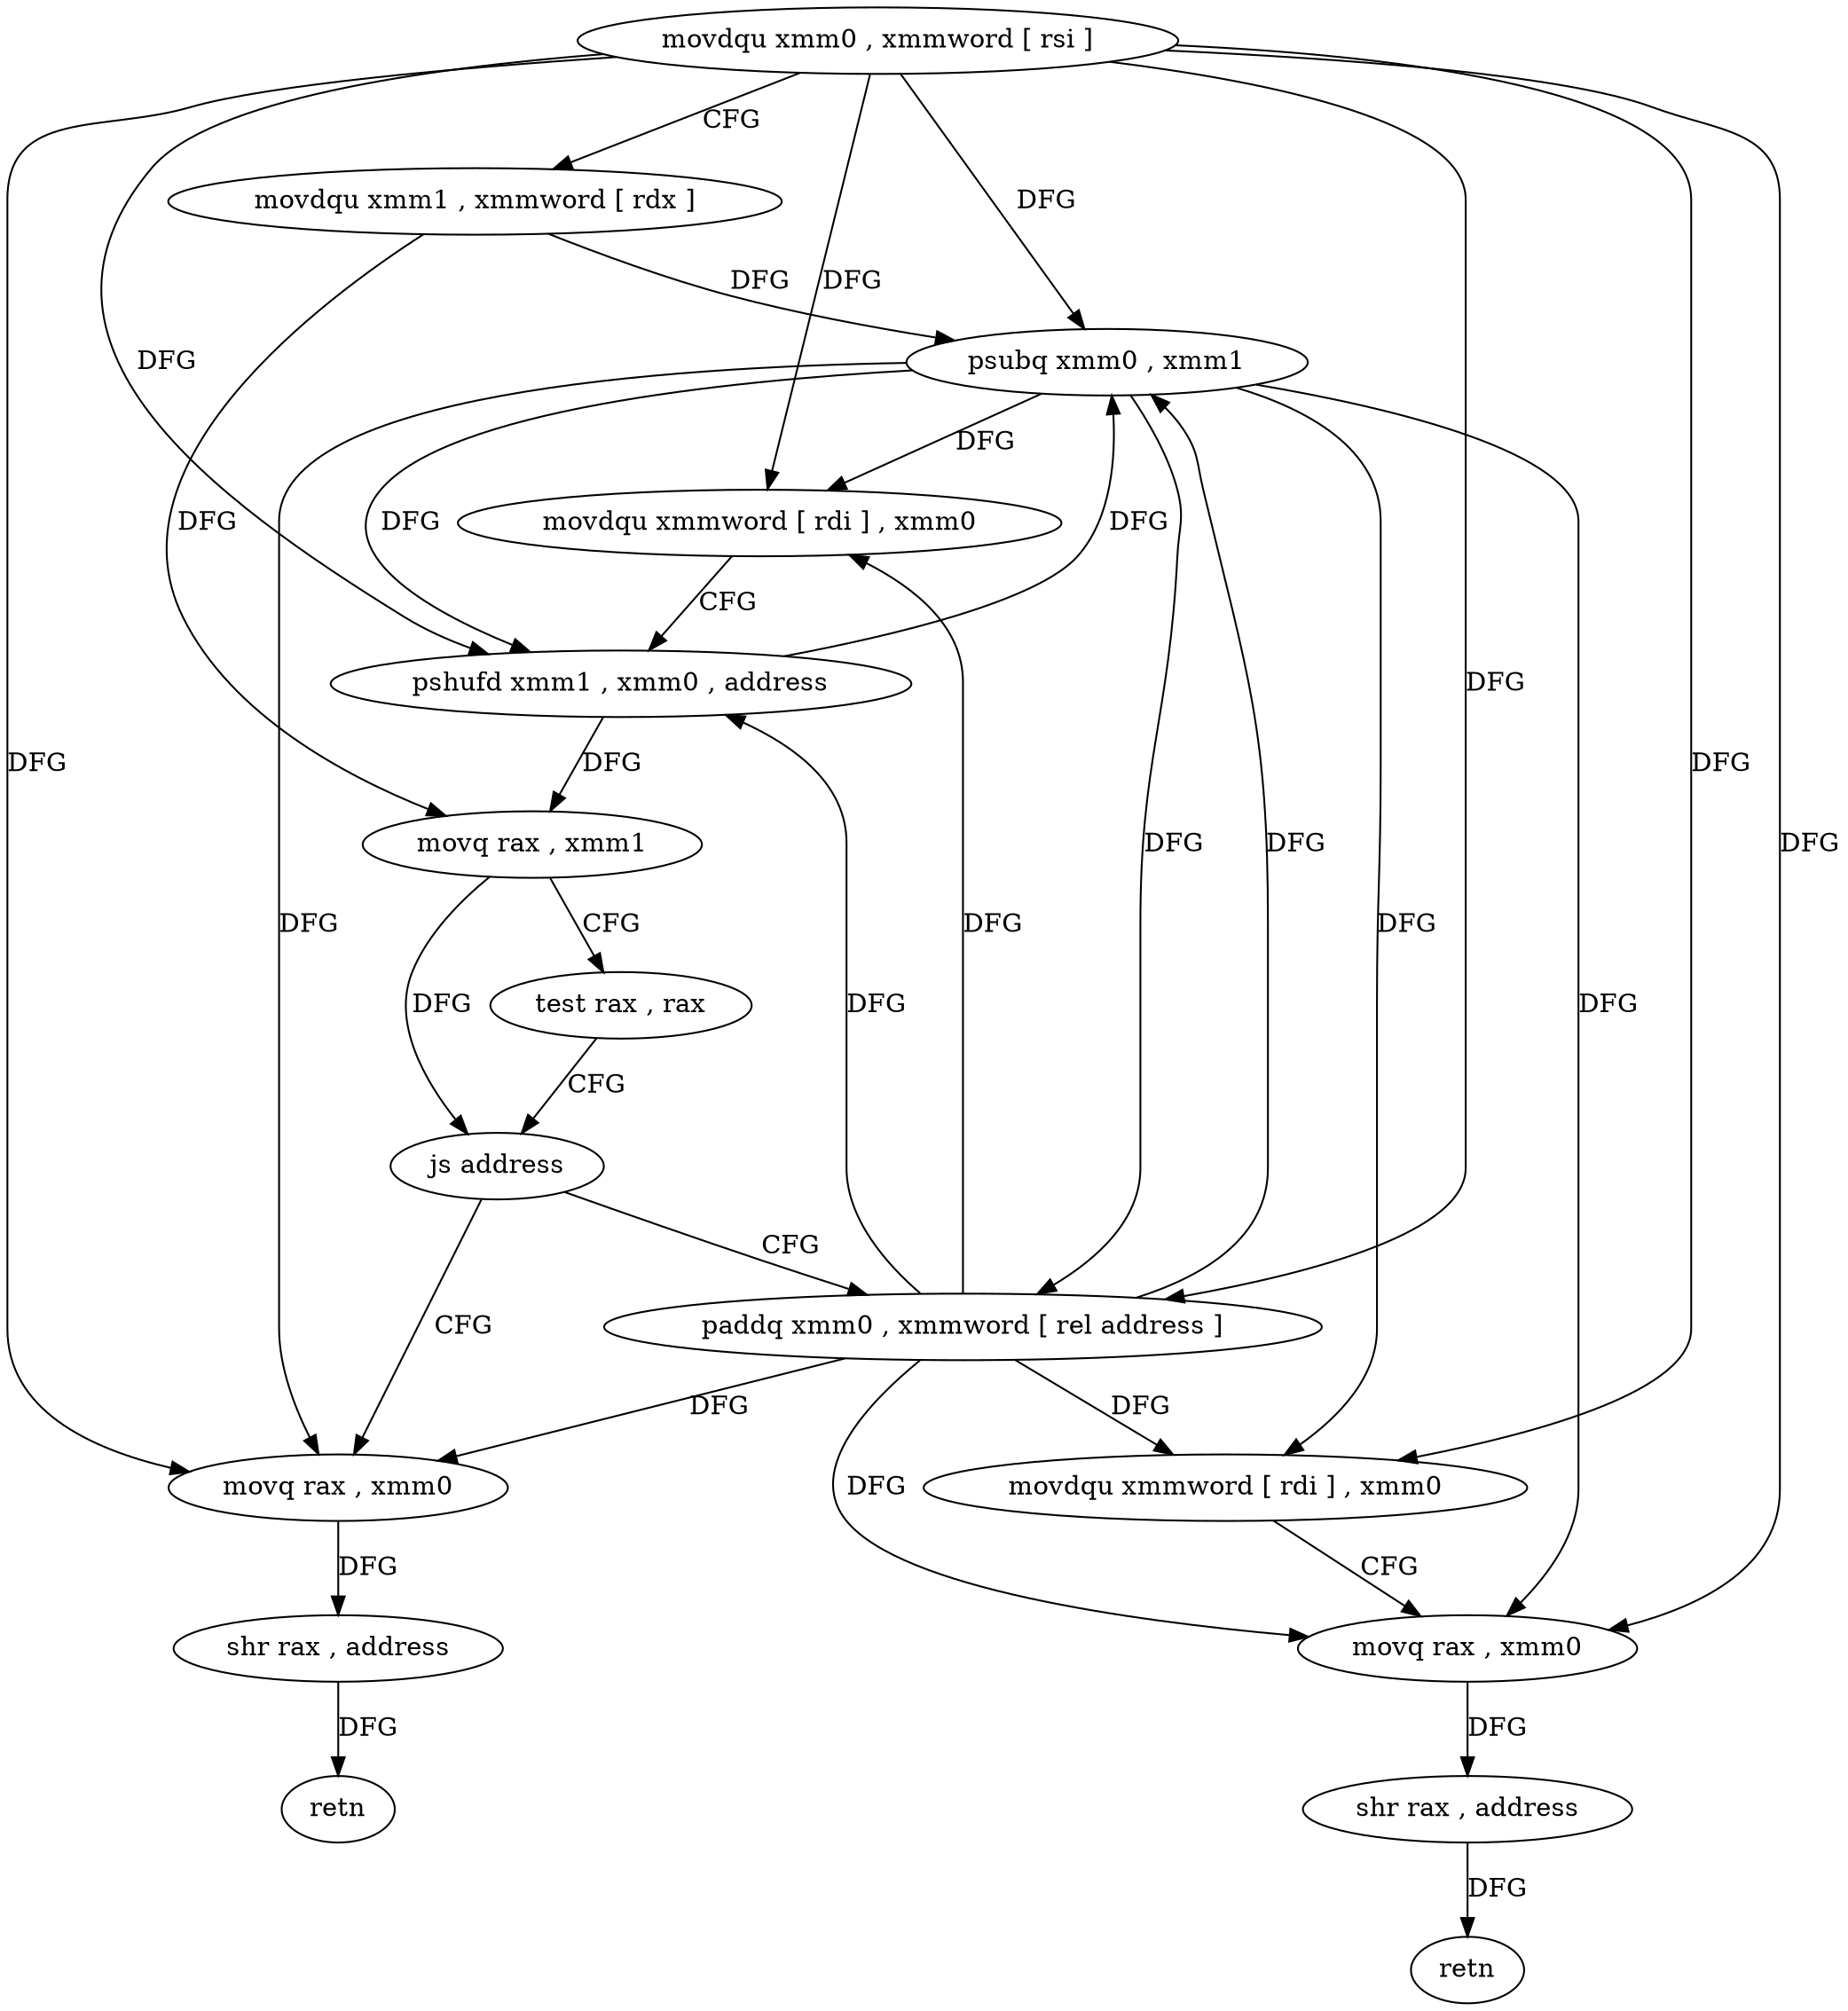 digraph "func" {
"76416" [label = "movdqu xmm0 , xmmword [ rsi ]" ]
"76420" [label = "movdqu xmm1 , xmmword [ rdx ]" ]
"76424" [label = "psubq xmm0 , xmm1" ]
"76428" [label = "movdqu xmmword [ rdi ] , xmm0" ]
"76432" [label = "pshufd xmm1 , xmm0 , address" ]
"76437" [label = "movq rax , xmm1" ]
"76442" [label = "test rax , rax" ]
"76445" [label = "js address" ]
"76457" [label = "paddq xmm0 , xmmword [ rel address ]" ]
"76447" [label = "movq rax , xmm0" ]
"76465" [label = "movdqu xmmword [ rdi ] , xmm0" ]
"76469" [label = "movq rax , xmm0" ]
"76474" [label = "shr rax , address" ]
"76478" [label = "retn" ]
"76452" [label = "shr rax , address" ]
"76456" [label = "retn" ]
"76416" -> "76420" [ label = "CFG" ]
"76416" -> "76424" [ label = "DFG" ]
"76416" -> "76428" [ label = "DFG" ]
"76416" -> "76432" [ label = "DFG" ]
"76416" -> "76457" [ label = "DFG" ]
"76416" -> "76465" [ label = "DFG" ]
"76416" -> "76469" [ label = "DFG" ]
"76416" -> "76447" [ label = "DFG" ]
"76420" -> "76424" [ label = "DFG" ]
"76420" -> "76437" [ label = "DFG" ]
"76424" -> "76428" [ label = "DFG" ]
"76424" -> "76432" [ label = "DFG" ]
"76424" -> "76457" [ label = "DFG" ]
"76424" -> "76465" [ label = "DFG" ]
"76424" -> "76469" [ label = "DFG" ]
"76424" -> "76447" [ label = "DFG" ]
"76428" -> "76432" [ label = "CFG" ]
"76432" -> "76437" [ label = "DFG" ]
"76432" -> "76424" [ label = "DFG" ]
"76437" -> "76442" [ label = "CFG" ]
"76437" -> "76445" [ label = "DFG" ]
"76442" -> "76445" [ label = "CFG" ]
"76445" -> "76457" [ label = "CFG" ]
"76445" -> "76447" [ label = "CFG" ]
"76457" -> "76465" [ label = "DFG" ]
"76457" -> "76428" [ label = "DFG" ]
"76457" -> "76432" [ label = "DFG" ]
"76457" -> "76424" [ label = "DFG" ]
"76457" -> "76469" [ label = "DFG" ]
"76457" -> "76447" [ label = "DFG" ]
"76447" -> "76452" [ label = "DFG" ]
"76465" -> "76469" [ label = "CFG" ]
"76469" -> "76474" [ label = "DFG" ]
"76474" -> "76478" [ label = "DFG" ]
"76452" -> "76456" [ label = "DFG" ]
}
